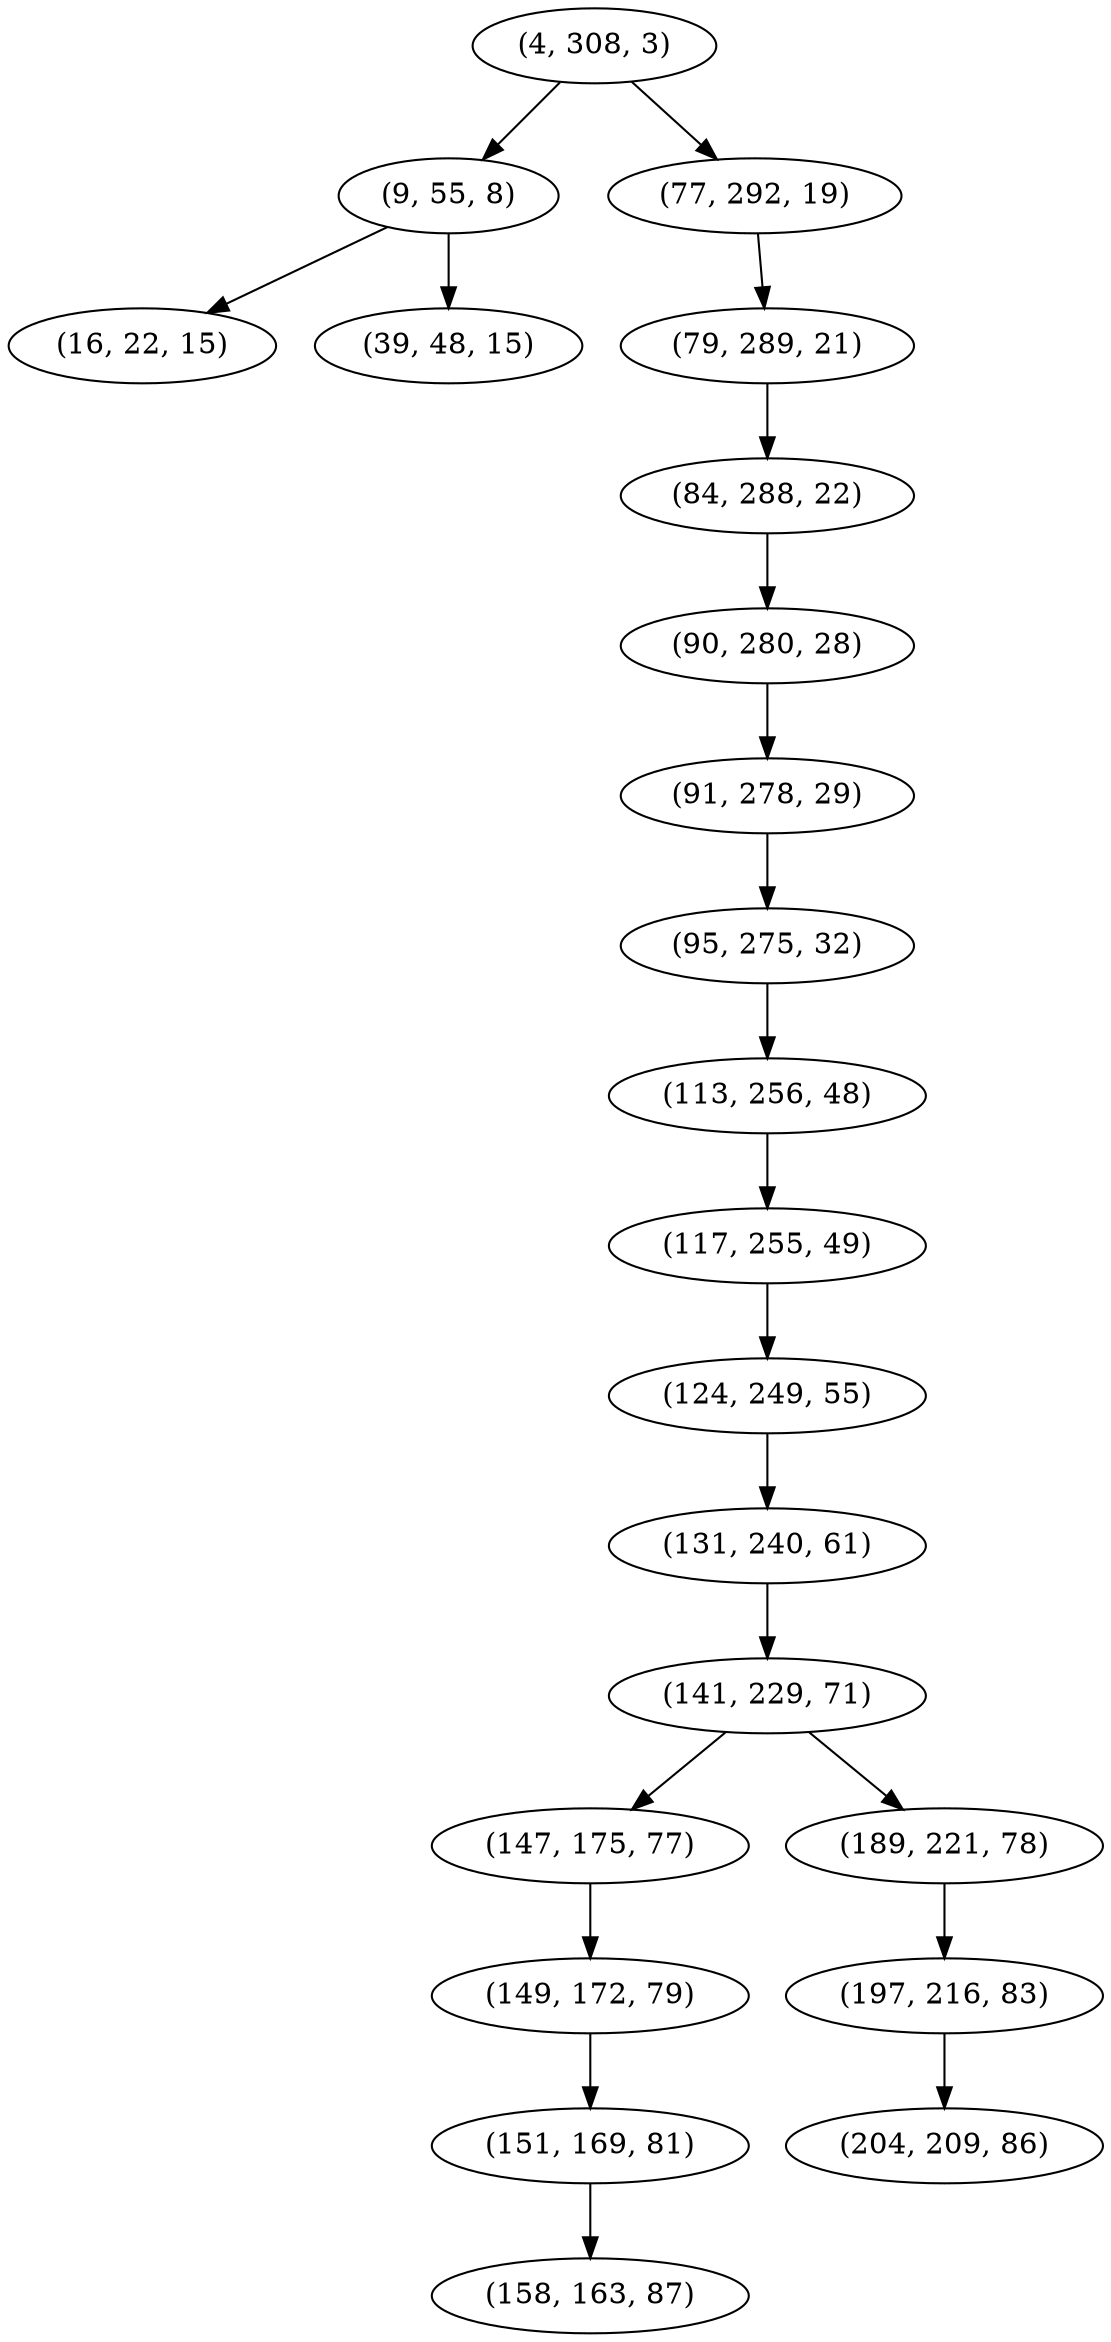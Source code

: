 digraph tree {
    "(4, 308, 3)";
    "(9, 55, 8)";
    "(16, 22, 15)";
    "(39, 48, 15)";
    "(77, 292, 19)";
    "(79, 289, 21)";
    "(84, 288, 22)";
    "(90, 280, 28)";
    "(91, 278, 29)";
    "(95, 275, 32)";
    "(113, 256, 48)";
    "(117, 255, 49)";
    "(124, 249, 55)";
    "(131, 240, 61)";
    "(141, 229, 71)";
    "(147, 175, 77)";
    "(149, 172, 79)";
    "(151, 169, 81)";
    "(158, 163, 87)";
    "(189, 221, 78)";
    "(197, 216, 83)";
    "(204, 209, 86)";
    "(4, 308, 3)" -> "(9, 55, 8)";
    "(4, 308, 3)" -> "(77, 292, 19)";
    "(9, 55, 8)" -> "(16, 22, 15)";
    "(9, 55, 8)" -> "(39, 48, 15)";
    "(77, 292, 19)" -> "(79, 289, 21)";
    "(79, 289, 21)" -> "(84, 288, 22)";
    "(84, 288, 22)" -> "(90, 280, 28)";
    "(90, 280, 28)" -> "(91, 278, 29)";
    "(91, 278, 29)" -> "(95, 275, 32)";
    "(95, 275, 32)" -> "(113, 256, 48)";
    "(113, 256, 48)" -> "(117, 255, 49)";
    "(117, 255, 49)" -> "(124, 249, 55)";
    "(124, 249, 55)" -> "(131, 240, 61)";
    "(131, 240, 61)" -> "(141, 229, 71)";
    "(141, 229, 71)" -> "(147, 175, 77)";
    "(141, 229, 71)" -> "(189, 221, 78)";
    "(147, 175, 77)" -> "(149, 172, 79)";
    "(149, 172, 79)" -> "(151, 169, 81)";
    "(151, 169, 81)" -> "(158, 163, 87)";
    "(189, 221, 78)" -> "(197, 216, 83)";
    "(197, 216, 83)" -> "(204, 209, 86)";
}
